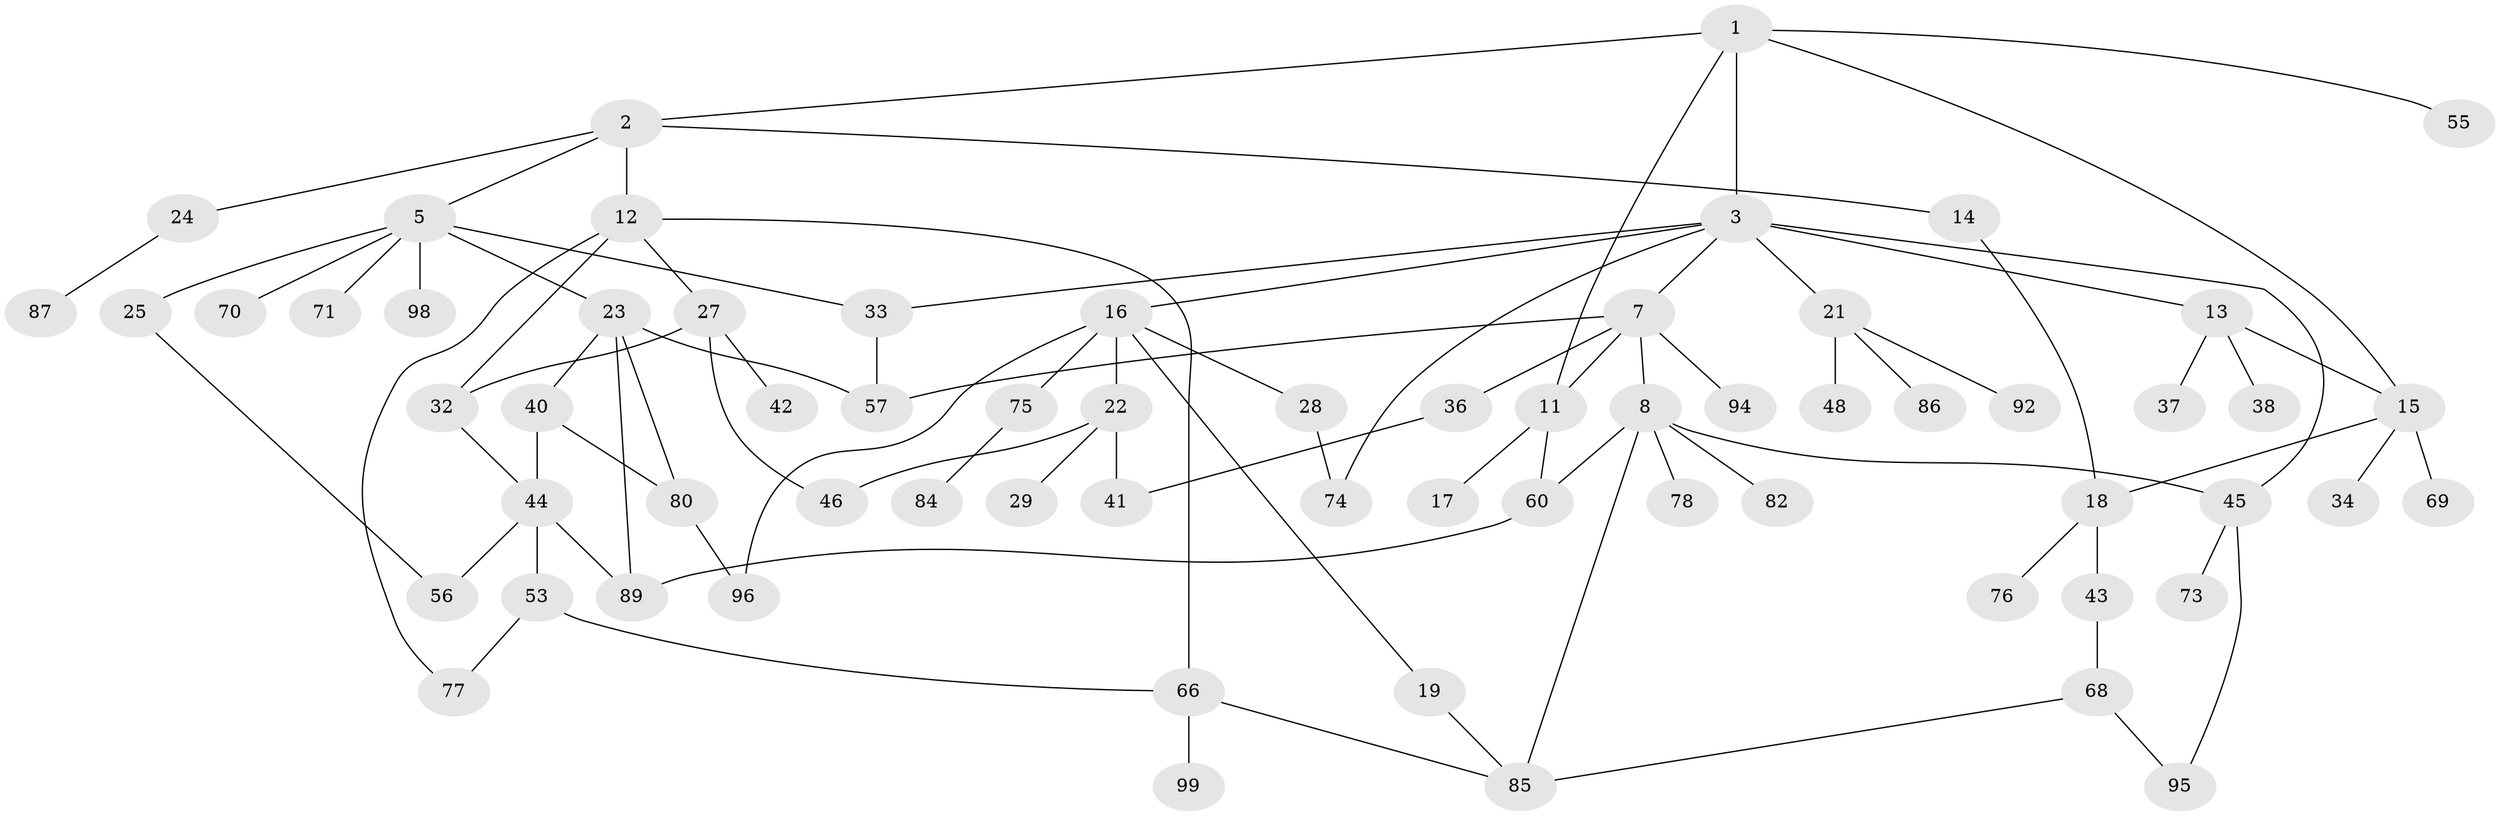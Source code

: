 // original degree distribution, {5: 0.06, 3: 0.16, 6: 0.04, 4: 0.14, 1: 0.28, 2: 0.32}
// Generated by graph-tools (version 1.1) at 2025/11/02/21/25 10:11:06]
// undirected, 66 vertices, 89 edges
graph export_dot {
graph [start="1"]
  node [color=gray90,style=filled];
  1;
  2 [super="+4"];
  3 [super="+6"];
  5 [super="+26"];
  7 [super="+9"];
  8 [super="+10"];
  11 [super="+93"];
  12 [super="+88"];
  13;
  14 [super="+59"];
  15 [super="+65"];
  16 [super="+20"];
  17;
  18;
  19;
  21 [super="+39"];
  22 [super="+31"];
  23 [super="+30"];
  24;
  25 [super="+81"];
  27 [super="+51"];
  28;
  29 [super="+64"];
  32 [super="+47"];
  33 [super="+49"];
  34 [super="+35"];
  36 [super="+52"];
  37 [super="+63"];
  38;
  40 [super="+54"];
  41;
  42;
  43;
  44 [super="+50"];
  45 [super="+62"];
  46;
  48;
  53 [super="+100"];
  55 [super="+67"];
  56 [super="+79"];
  57 [super="+58"];
  60 [super="+61"];
  66 [super="+72"];
  68 [super="+91"];
  69;
  70;
  71;
  73;
  74 [super="+83"];
  75;
  76 [super="+90"];
  77;
  78;
  80 [super="+97"];
  82;
  84;
  85;
  86;
  87;
  89;
  92;
  94;
  95;
  96;
  98;
  99;
  1 -- 2;
  1 -- 3;
  1 -- 15;
  1 -- 55;
  1 -- 11;
  2 -- 14;
  2 -- 24;
  2 -- 12;
  2 -- 5;
  3 -- 16;
  3 -- 21 [weight=2];
  3 -- 33;
  3 -- 13;
  3 -- 7;
  3 -- 74;
  3 -- 45;
  5 -- 23;
  5 -- 25;
  5 -- 70;
  5 -- 98;
  5 -- 33;
  5 -- 71;
  7 -- 8;
  7 -- 11;
  7 -- 57;
  7 -- 36;
  7 -- 94;
  8 -- 78;
  8 -- 85;
  8 -- 82;
  8 -- 60;
  8 -- 45;
  11 -- 17;
  11 -- 60;
  12 -- 27;
  12 -- 32;
  12 -- 66;
  12 -- 77;
  13 -- 37;
  13 -- 38;
  13 -- 15;
  14 -- 18;
  15 -- 18;
  15 -- 34;
  15 -- 69;
  16 -- 19;
  16 -- 96;
  16 -- 75;
  16 -- 28;
  16 -- 22;
  18 -- 43;
  18 -- 76;
  19 -- 85;
  21 -- 86;
  21 -- 92;
  21 -- 48;
  22 -- 29 [weight=2];
  22 -- 46;
  22 -- 41;
  23 -- 40;
  23 -- 80;
  23 -- 89;
  23 -- 57;
  24 -- 87;
  25 -- 56;
  27 -- 42;
  27 -- 46;
  27 -- 32;
  28 -- 74;
  32 -- 44;
  33 -- 57;
  36 -- 41;
  40 -- 80;
  40 -- 44;
  43 -- 68;
  44 -- 53;
  44 -- 56;
  44 -- 89;
  45 -- 95;
  45 -- 73;
  53 -- 66;
  53 -- 77;
  60 -- 89;
  66 -- 99;
  66 -- 85;
  68 -- 85;
  68 -- 95;
  75 -- 84;
  80 -- 96;
}
